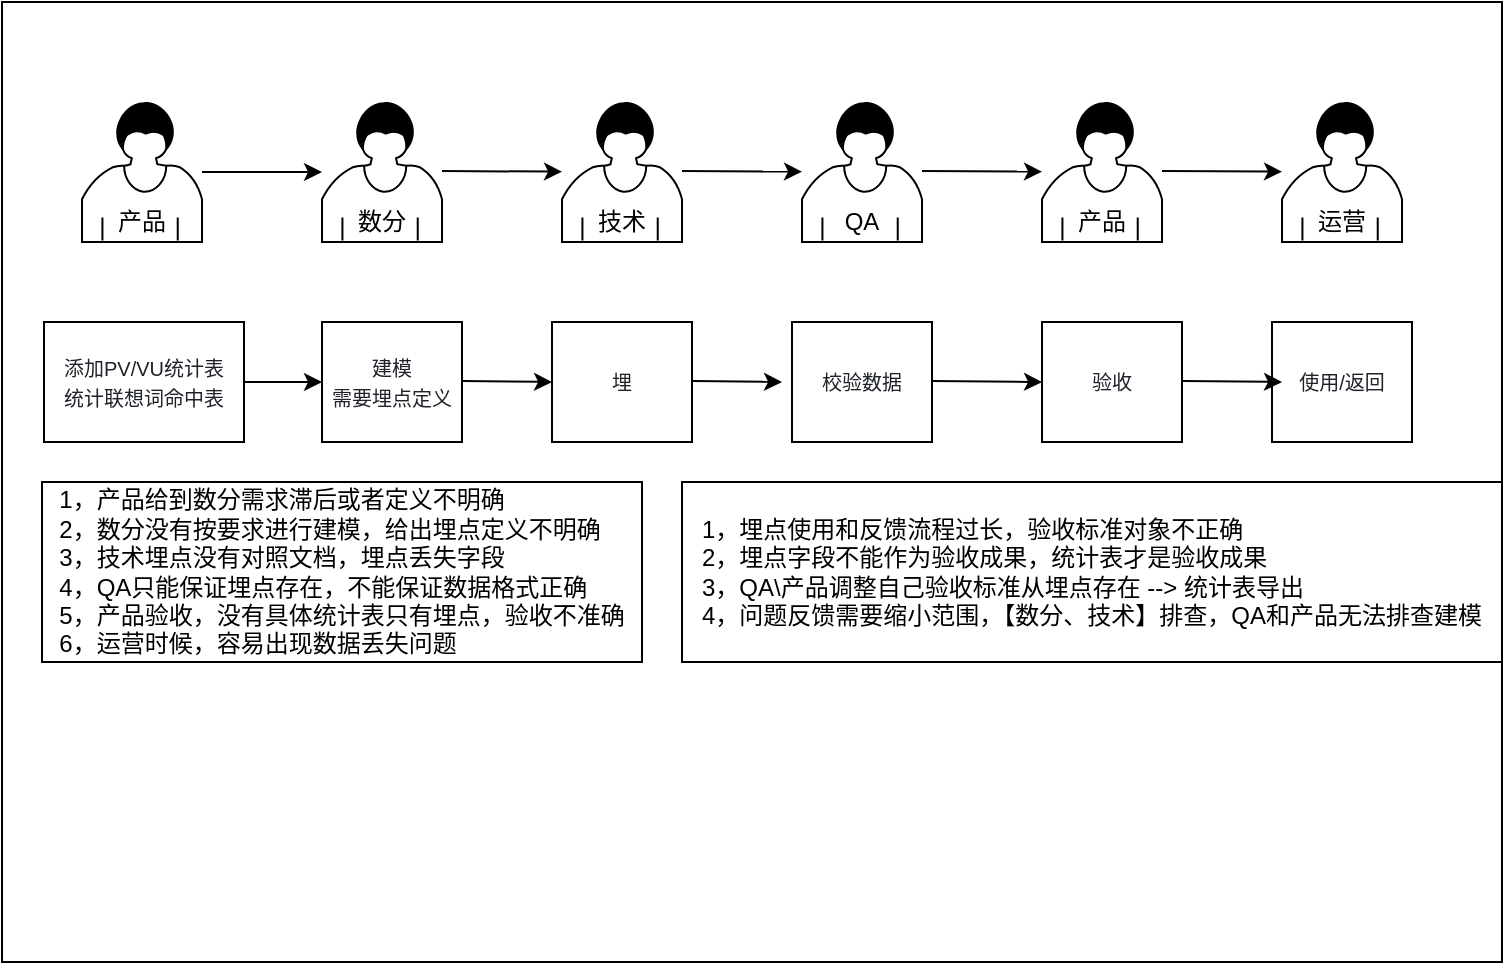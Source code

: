 <mxfile version="13.9.1" type="github">
  <diagram id="2OpyZ2NsxplecvwPvl-V" name="Page-1">
    <mxGraphModel dx="1426" dy="737" grid="1" gridSize="10" guides="1" tooltips="1" connect="1" arrows="1" fold="1" page="1" pageScale="1" pageWidth="827" pageHeight="1169" math="0" shadow="0">
      <root>
        <mxCell id="0" />
        <mxCell id="1" parent="0" />
        <mxCell id="nZjHZP_GbID4JEypJ_5Y-43" value="" style="rounded=0;whiteSpace=wrap;html=1;" vertex="1" parent="1">
          <mxGeometry x="30" y="50" width="750" height="480" as="geometry" />
        </mxCell>
        <mxCell id="nZjHZP_GbID4JEypJ_5Y-8" value="" style="shape=mxgraph.bpmn.user_task;html=1;outlineConnect=0;" vertex="1" parent="1">
          <mxGeometry x="70" y="100" width="60" height="70" as="geometry" />
        </mxCell>
        <mxCell id="nZjHZP_GbID4JEypJ_5Y-9" value="产品" style="text;html=1;strokeColor=none;fillColor=none;align=center;verticalAlign=middle;whiteSpace=wrap;rounded=0;" vertex="1" parent="1">
          <mxGeometry x="80" y="150" width="40" height="20" as="geometry" />
        </mxCell>
        <mxCell id="nZjHZP_GbID4JEypJ_5Y-10" value="" style="shape=mxgraph.bpmn.user_task;html=1;outlineConnect=0;" vertex="1" parent="1">
          <mxGeometry x="190" y="100" width="60" height="70" as="geometry" />
        </mxCell>
        <mxCell id="nZjHZP_GbID4JEypJ_5Y-11" value="数分" style="text;html=1;strokeColor=none;fillColor=none;align=center;verticalAlign=middle;whiteSpace=wrap;rounded=0;" vertex="1" parent="1">
          <mxGeometry x="200" y="150" width="40" height="20" as="geometry" />
        </mxCell>
        <mxCell id="nZjHZP_GbID4JEypJ_5Y-12" value="" style="shape=mxgraph.bpmn.user_task;html=1;outlineConnect=0;" vertex="1" parent="1">
          <mxGeometry x="310" y="100" width="60" height="70" as="geometry" />
        </mxCell>
        <mxCell id="nZjHZP_GbID4JEypJ_5Y-13" value="技术" style="text;html=1;strokeColor=none;fillColor=none;align=center;verticalAlign=middle;whiteSpace=wrap;rounded=0;" vertex="1" parent="1">
          <mxGeometry x="320" y="150" width="40" height="20" as="geometry" />
        </mxCell>
        <mxCell id="nZjHZP_GbID4JEypJ_5Y-14" value="" style="shape=mxgraph.bpmn.user_task;html=1;outlineConnect=0;" vertex="1" parent="1">
          <mxGeometry x="430" y="100" width="60" height="70" as="geometry" />
        </mxCell>
        <mxCell id="nZjHZP_GbID4JEypJ_5Y-15" value="QA" style="text;html=1;strokeColor=none;fillColor=none;align=center;verticalAlign=middle;whiteSpace=wrap;rounded=0;" vertex="1" parent="1">
          <mxGeometry x="440" y="150" width="40" height="20" as="geometry" />
        </mxCell>
        <mxCell id="nZjHZP_GbID4JEypJ_5Y-16" value="" style="shape=mxgraph.bpmn.user_task;html=1;outlineConnect=0;" vertex="1" parent="1">
          <mxGeometry x="550" y="100" width="60" height="70" as="geometry" />
        </mxCell>
        <mxCell id="nZjHZP_GbID4JEypJ_5Y-21" value="产品" style="text;html=1;strokeColor=none;fillColor=none;align=center;verticalAlign=middle;whiteSpace=wrap;rounded=0;" vertex="1" parent="1">
          <mxGeometry x="560" y="150" width="40" height="20" as="geometry" />
        </mxCell>
        <mxCell id="nZjHZP_GbID4JEypJ_5Y-22" value="" style="shape=mxgraph.bpmn.user_task;html=1;outlineConnect=0;" vertex="1" parent="1">
          <mxGeometry x="670" y="100" width="60" height="70" as="geometry" />
        </mxCell>
        <mxCell id="nZjHZP_GbID4JEypJ_5Y-23" value="运营" style="text;html=1;strokeColor=none;fillColor=none;align=center;verticalAlign=middle;whiteSpace=wrap;rounded=0;" vertex="1" parent="1">
          <mxGeometry x="680" y="150" width="40" height="20" as="geometry" />
        </mxCell>
        <mxCell id="nZjHZP_GbID4JEypJ_5Y-24" value="" style="endArrow=classic;html=1;" edge="1" parent="1" source="nZjHZP_GbID4JEypJ_5Y-8" target="nZjHZP_GbID4JEypJ_5Y-10">
          <mxGeometry width="50" height="50" relative="1" as="geometry">
            <mxPoint x="130" y="170" as="sourcePoint" />
            <mxPoint x="180" y="120" as="targetPoint" />
          </mxGeometry>
        </mxCell>
        <mxCell id="nZjHZP_GbID4JEypJ_5Y-25" value="" style="endArrow=classic;html=1;" edge="1" parent="1" target="nZjHZP_GbID4JEypJ_5Y-12">
          <mxGeometry width="50" height="50" relative="1" as="geometry">
            <mxPoint x="250" y="134.5" as="sourcePoint" />
            <mxPoint x="310" y="134.5" as="targetPoint" />
          </mxGeometry>
        </mxCell>
        <mxCell id="nZjHZP_GbID4JEypJ_5Y-26" value="" style="endArrow=classic;html=1;" edge="1" parent="1">
          <mxGeometry width="50" height="50" relative="1" as="geometry">
            <mxPoint x="370" y="134.5" as="sourcePoint" />
            <mxPoint x="430" y="134.833" as="targetPoint" />
          </mxGeometry>
        </mxCell>
        <mxCell id="nZjHZP_GbID4JEypJ_5Y-27" value="" style="endArrow=classic;html=1;" edge="1" parent="1">
          <mxGeometry width="50" height="50" relative="1" as="geometry">
            <mxPoint x="490" y="134.5" as="sourcePoint" />
            <mxPoint x="550" y="134.833" as="targetPoint" />
          </mxGeometry>
        </mxCell>
        <mxCell id="nZjHZP_GbID4JEypJ_5Y-29" value="" style="endArrow=classic;html=1;" edge="1" parent="1">
          <mxGeometry width="50" height="50" relative="1" as="geometry">
            <mxPoint x="610" y="134.5" as="sourcePoint" />
            <mxPoint x="670" y="134.833" as="targetPoint" />
          </mxGeometry>
        </mxCell>
        <mxCell id="nZjHZP_GbID4JEypJ_5Y-30" value="&lt;font color=&quot;#1f2329&quot;&gt;&lt;span style=&quot;font-size: 10px ; background-color: rgb(255 , 255 , 255)&quot;&gt;添加PV/VU统计表&lt;br&gt;统计联想词命中表&lt;br&gt;&lt;/span&gt;&lt;/font&gt;" style="rounded=0;whiteSpace=wrap;html=1;" vertex="1" parent="1">
          <mxGeometry x="51" y="210" width="100" height="60" as="geometry" />
        </mxCell>
        <mxCell id="nZjHZP_GbID4JEypJ_5Y-31" value="&lt;font color=&quot;#1f2329&quot;&gt;&lt;span style=&quot;font-size: 10px ; background-color: rgb(255 , 255 , 255)&quot;&gt;建模&lt;br&gt;需要埋点定义&lt;br&gt;&lt;/span&gt;&lt;/font&gt;" style="rounded=0;whiteSpace=wrap;html=1;" vertex="1" parent="1">
          <mxGeometry x="190" y="210" width="70" height="60" as="geometry" />
        </mxCell>
        <mxCell id="nZjHZP_GbID4JEypJ_5Y-32" value="&lt;font color=&quot;#1f2329&quot;&gt;&lt;span style=&quot;font-size: 10px ; background-color: rgb(255 , 255 , 255)&quot;&gt;埋&lt;br&gt;&lt;/span&gt;&lt;/font&gt;" style="rounded=0;whiteSpace=wrap;html=1;" vertex="1" parent="1">
          <mxGeometry x="305" y="210" width="70" height="60" as="geometry" />
        </mxCell>
        <mxCell id="nZjHZP_GbID4JEypJ_5Y-33" value="&lt;font color=&quot;#1f2329&quot;&gt;&lt;span style=&quot;font-size: 10px ; background-color: rgb(255 , 255 , 255)&quot;&gt;校验数据&lt;br&gt;&lt;/span&gt;&lt;/font&gt;" style="rounded=0;whiteSpace=wrap;html=1;" vertex="1" parent="1">
          <mxGeometry x="425" y="210" width="70" height="60" as="geometry" />
        </mxCell>
        <mxCell id="nZjHZP_GbID4JEypJ_5Y-34" value="&lt;font color=&quot;#1f2329&quot;&gt;&lt;span style=&quot;font-size: 10px ; background-color: rgb(255 , 255 , 255)&quot;&gt;验收&lt;br&gt;&lt;/span&gt;&lt;/font&gt;" style="rounded=0;whiteSpace=wrap;html=1;" vertex="1" parent="1">
          <mxGeometry x="550" y="210" width="70" height="60" as="geometry" />
        </mxCell>
        <mxCell id="nZjHZP_GbID4JEypJ_5Y-35" value="&lt;font color=&quot;#1f2329&quot;&gt;&lt;span style=&quot;font-size: 10px ; background-color: rgb(255 , 255 , 255)&quot;&gt;使用/返回&lt;br&gt;&lt;/span&gt;&lt;/font&gt;" style="rounded=0;whiteSpace=wrap;html=1;" vertex="1" parent="1">
          <mxGeometry x="665" y="210" width="70" height="60" as="geometry" />
        </mxCell>
        <mxCell id="nZjHZP_GbID4JEypJ_5Y-37" value="" style="endArrow=classic;html=1;" edge="1" parent="1" source="nZjHZP_GbID4JEypJ_5Y-30">
          <mxGeometry width="50" height="50" relative="1" as="geometry">
            <mxPoint x="150" y="290" as="sourcePoint" />
            <mxPoint x="190" y="240" as="targetPoint" />
          </mxGeometry>
        </mxCell>
        <mxCell id="nZjHZP_GbID4JEypJ_5Y-38" value="" style="endArrow=classic;html=1;entryX=0;entryY=0.5;entryDx=0;entryDy=0;" edge="1" parent="1" target="nZjHZP_GbID4JEypJ_5Y-32">
          <mxGeometry width="50" height="50" relative="1" as="geometry">
            <mxPoint x="260" y="239.5" as="sourcePoint" />
            <mxPoint x="300" y="239.5" as="targetPoint" />
          </mxGeometry>
        </mxCell>
        <mxCell id="nZjHZP_GbID4JEypJ_5Y-39" value="" style="endArrow=classic;html=1;" edge="1" parent="1">
          <mxGeometry width="50" height="50" relative="1" as="geometry">
            <mxPoint x="375" y="239.5" as="sourcePoint" />
            <mxPoint x="420" y="240" as="targetPoint" />
          </mxGeometry>
        </mxCell>
        <mxCell id="nZjHZP_GbID4JEypJ_5Y-40" value="" style="endArrow=classic;html=1;entryX=0;entryY=0.5;entryDx=0;entryDy=0;" edge="1" parent="1" target="nZjHZP_GbID4JEypJ_5Y-34">
          <mxGeometry width="50" height="50" relative="1" as="geometry">
            <mxPoint x="495" y="239.5" as="sourcePoint" />
            <mxPoint x="540" y="240" as="targetPoint" />
          </mxGeometry>
        </mxCell>
        <mxCell id="nZjHZP_GbID4JEypJ_5Y-42" value="" style="endArrow=classic;html=1;" edge="1" parent="1">
          <mxGeometry width="50" height="50" relative="1" as="geometry">
            <mxPoint x="620" y="239.5" as="sourcePoint" />
            <mxPoint x="670" y="240" as="targetPoint" />
          </mxGeometry>
        </mxCell>
        <mxCell id="nZjHZP_GbID4JEypJ_5Y-44" value="&lt;div style=&quot;text-align: left&quot;&gt;&lt;span&gt;1，产品给到数分需求滞后或者定义不明确&lt;/span&gt;&lt;/div&gt;&lt;div style=&quot;text-align: left&quot;&gt;&lt;span&gt;2，数分没有按要求进行建模，给出埋点定义不明确&lt;/span&gt;&lt;/div&gt;&lt;div style=&quot;text-align: left&quot;&gt;&lt;span&gt;3，技术埋点没有对照文档，埋点丢失字段&lt;/span&gt;&lt;/div&gt;&lt;div style=&quot;text-align: left&quot;&gt;&lt;span&gt;4，QA只能保证埋点存在，不能保证数据格式正确&lt;/span&gt;&lt;/div&gt;&lt;div style=&quot;text-align: left&quot;&gt;&lt;span&gt;5，产品验收，没有具体统计表只有埋点，验收不准确&lt;/span&gt;&lt;/div&gt;&lt;div style=&quot;text-align: left&quot;&gt;&lt;span&gt;6，运营时候，容易出现数据丢失问题&lt;/span&gt;&lt;/div&gt;" style="rounded=0;whiteSpace=wrap;html=1;" vertex="1" parent="1">
          <mxGeometry x="50" y="290" width="300" height="90" as="geometry" />
        </mxCell>
        <mxCell id="nZjHZP_GbID4JEypJ_5Y-45" value="&lt;div style=&quot;text-align: left&quot;&gt;1，埋点使用和反馈流程过长，验收标准对象不正确&lt;/div&gt;&lt;div style=&quot;text-align: left&quot;&gt;2，埋点字段不能作为验收成果，统计表才是验收成果&lt;br&gt;3，QA\产品调整自己验收标准从埋点存在 --&amp;gt; 统计表导出&lt;br&gt;4，问题反馈需要缩小范围，【数分、技术】排查，QA和产品无法排查建模&lt;/div&gt;" style="rounded=0;whiteSpace=wrap;html=1;" vertex="1" parent="1">
          <mxGeometry x="370" y="290" width="410" height="90" as="geometry" />
        </mxCell>
      </root>
    </mxGraphModel>
  </diagram>
</mxfile>
